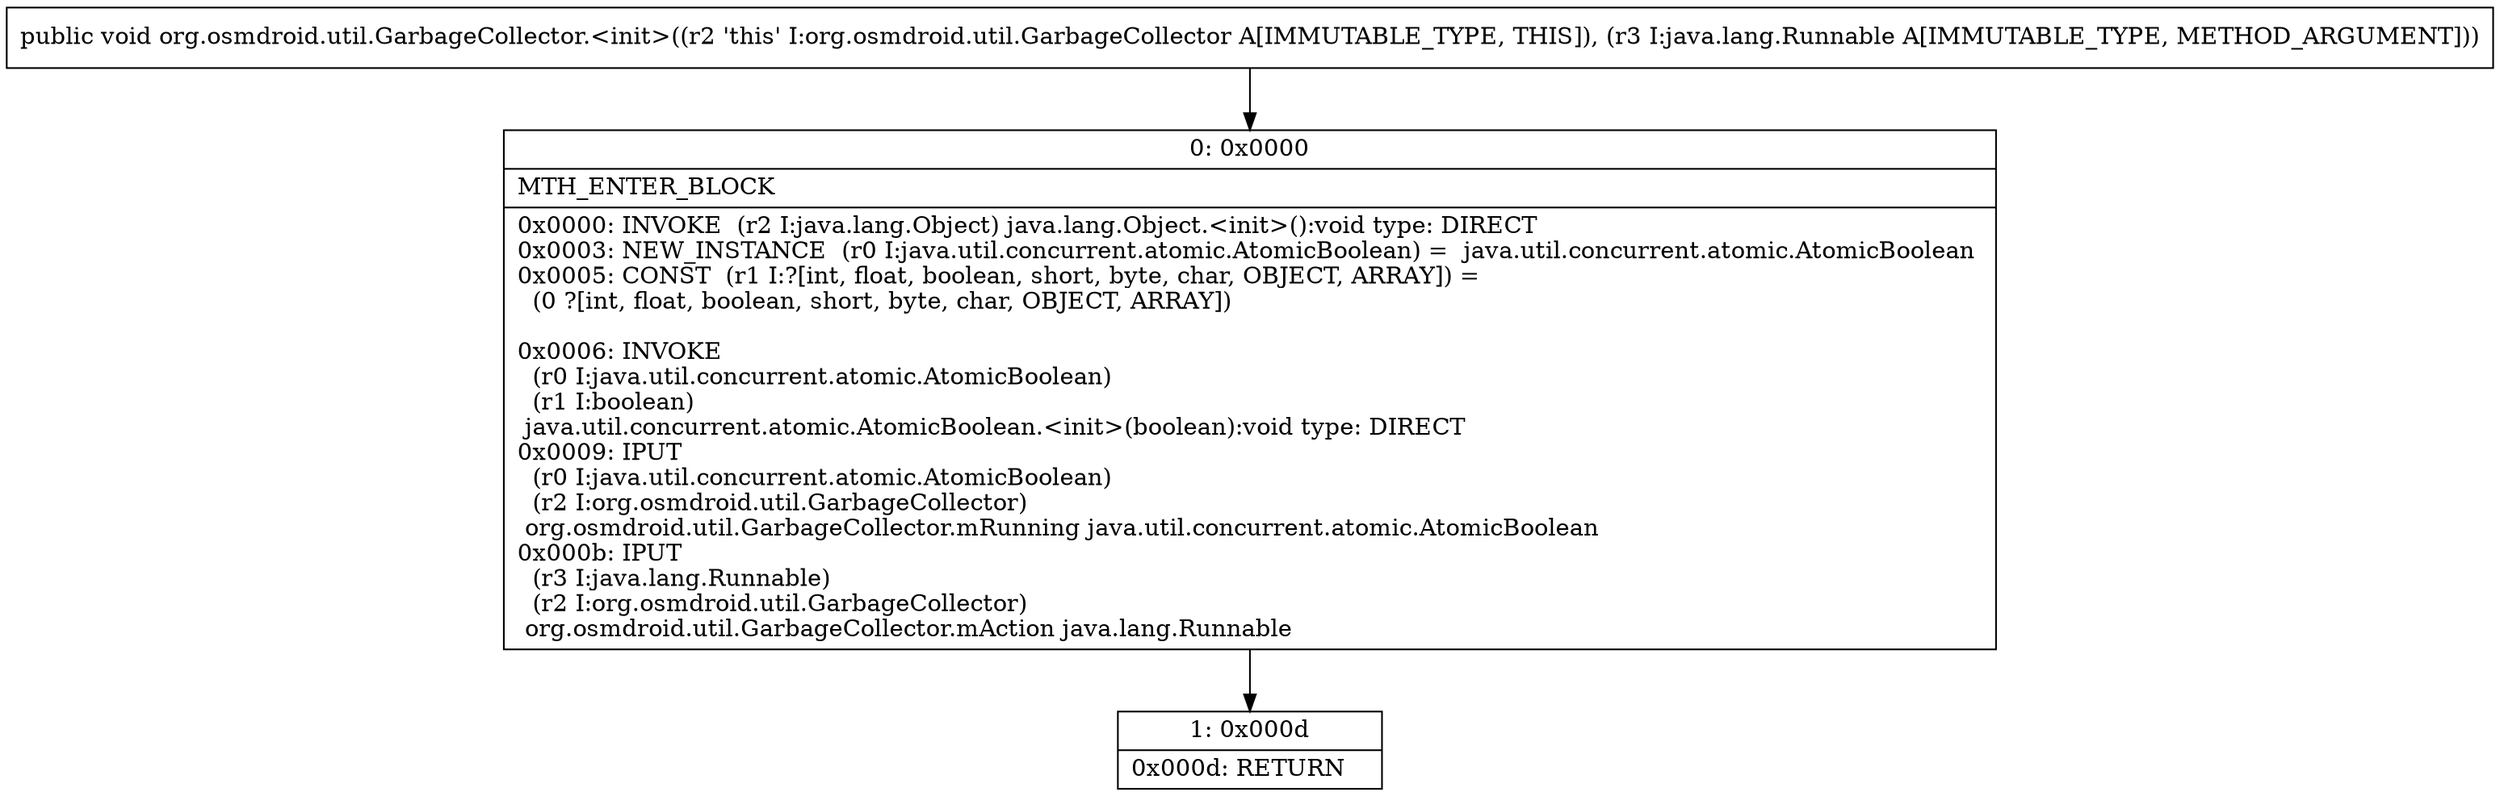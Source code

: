 digraph "CFG fororg.osmdroid.util.GarbageCollector.\<init\>(Ljava\/lang\/Runnable;)V" {
Node_0 [shape=record,label="{0\:\ 0x0000|MTH_ENTER_BLOCK\l|0x0000: INVOKE  (r2 I:java.lang.Object) java.lang.Object.\<init\>():void type: DIRECT \l0x0003: NEW_INSTANCE  (r0 I:java.util.concurrent.atomic.AtomicBoolean) =  java.util.concurrent.atomic.AtomicBoolean \l0x0005: CONST  (r1 I:?[int, float, boolean, short, byte, char, OBJECT, ARRAY]) = \l  (0 ?[int, float, boolean, short, byte, char, OBJECT, ARRAY])\l \l0x0006: INVOKE  \l  (r0 I:java.util.concurrent.atomic.AtomicBoolean)\l  (r1 I:boolean)\l java.util.concurrent.atomic.AtomicBoolean.\<init\>(boolean):void type: DIRECT \l0x0009: IPUT  \l  (r0 I:java.util.concurrent.atomic.AtomicBoolean)\l  (r2 I:org.osmdroid.util.GarbageCollector)\l org.osmdroid.util.GarbageCollector.mRunning java.util.concurrent.atomic.AtomicBoolean \l0x000b: IPUT  \l  (r3 I:java.lang.Runnable)\l  (r2 I:org.osmdroid.util.GarbageCollector)\l org.osmdroid.util.GarbageCollector.mAction java.lang.Runnable \l}"];
Node_1 [shape=record,label="{1\:\ 0x000d|0x000d: RETURN   \l}"];
MethodNode[shape=record,label="{public void org.osmdroid.util.GarbageCollector.\<init\>((r2 'this' I:org.osmdroid.util.GarbageCollector A[IMMUTABLE_TYPE, THIS]), (r3 I:java.lang.Runnable A[IMMUTABLE_TYPE, METHOD_ARGUMENT])) }"];
MethodNode -> Node_0;
Node_0 -> Node_1;
}

